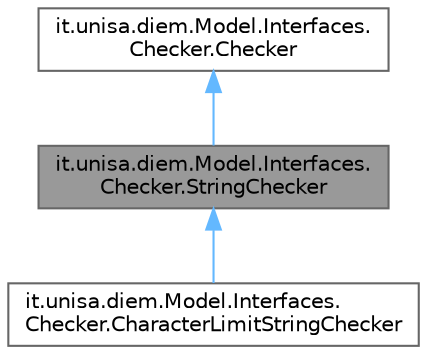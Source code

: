 digraph "it.unisa.diem.Model.Interfaces.Checker.StringChecker"
{
 // LATEX_PDF_SIZE
  bgcolor="transparent";
  edge [fontname=Helvetica,fontsize=10,labelfontname=Helvetica,labelfontsize=10];
  node [fontname=Helvetica,fontsize=10,shape=box,height=0.2,width=0.4];
  Node1 [id="Node000001",label="it.unisa.diem.Model.Interfaces.\lChecker.StringChecker",height=0.2,width=0.4,color="gray40", fillcolor="grey60", style="filled", fontcolor="black",tooltip="Classes implementing this interface will be used to check if a certain string is a valid word."];
  Node2 -> Node1 [id="edge1_Node000001_Node000002",dir="back",color="steelblue1",style="solid",tooltip=" "];
  Node2 [id="Node000002",label="it.unisa.diem.Model.Interfaces.\lChecker.Checker",height=0.2,width=0.4,color="gray40", fillcolor="white", style="filled",URL="$interfaceit_1_1unisa_1_1diem_1_1Model_1_1Interfaces_1_1Checker_1_1Checker.html",tooltip="Classes implementing this interface will be used to check if a certain string has a valid format."];
  Node1 -> Node3 [id="edge2_Node000001_Node000003",dir="back",color="steelblue1",style="solid",tooltip=" "];
  Node3 [id="Node000003",label="it.unisa.diem.Model.Interfaces.\lChecker.CharacterLimitStringChecker",height=0.2,width=0.4,color="gray40", fillcolor="white", style="filled",URL="$classit_1_1unisa_1_1diem_1_1Model_1_1Interfaces_1_1Checker_1_1CharacterLimitStringChecker.html",tooltip="StringChecker implementation used to check if a certain string has at most a limit number of characte..."];
}
